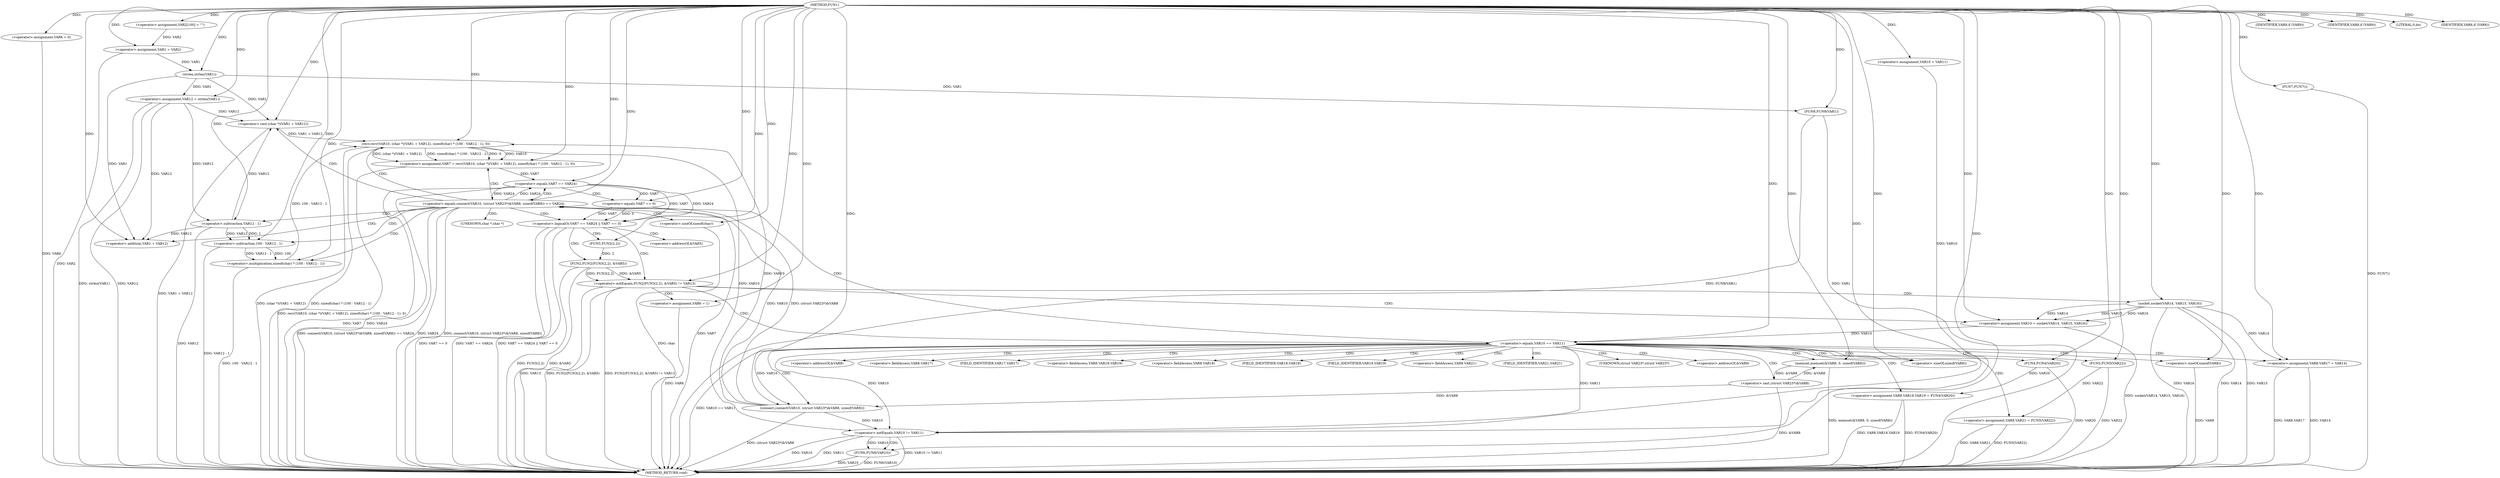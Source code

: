 digraph FUN1 {  
"1000100" [label = "(METHOD,FUN1)" ]
"1000246" [label = "(METHOD_RETURN,void)" ]
"1000104" [label = "(<operator>.assignment,VAR2[100] = \"\")" ]
"1000107" [label = "(<operator>.assignment,VAR1 = VAR2)" ]
"1000115" [label = "(<operator>.assignment,VAR6 = 0)" ]
"1000122" [label = "(<operator>.assignment,VAR10 = VAR11)" ]
"1000126" [label = "(<operator>.assignment,VAR12 = strlen(VAR1))" ]
"1000128" [label = "(strlen,strlen(VAR1))" ]
"1000133" [label = "(<operator>.notEquals,FUN2(FUN3(2,2), &VAR5) != VAR13)" ]
"1000134" [label = "(FUN2,FUN2(FUN3(2,2), &VAR5))" ]
"1000135" [label = "(FUN3,FUN3(2,2))" ]
"1000143" [label = "(<operator>.assignment,VAR6 = 1)" ]
"1000146" [label = "(<operator>.assignment,VAR10 = socket(VAR14, VAR15, VAR16))" ]
"1000148" [label = "(socket,socket(VAR14, VAR15, VAR16))" ]
"1000153" [label = "(<operator>.equals,VAR10 == VAR11)" ]
"1000158" [label = "(memset,memset(&VAR8, 0, sizeof(VAR8)))" ]
"1000162" [label = "(<operator>.sizeOf,sizeof(VAR8))" ]
"1000164" [label = "(<operator>.assignment,VAR8.VAR17 = VAR14)" ]
"1000169" [label = "(<operator>.assignment,VAR8.VAR18.VAR19 = FUN4(VAR20))" ]
"1000175" [label = "(FUN4,FUN4(VAR20))" ]
"1000177" [label = "(<operator>.assignment,VAR8.VAR21 = FUN5(VAR22))" ]
"1000181" [label = "(FUN5,FUN5(VAR22))" ]
"1000184" [label = "(<operator>.equals,connect(VAR10, (struct VAR23*)&VAR8, sizeof(VAR8)) == VAR24)" ]
"1000185" [label = "(connect,connect(VAR10, (struct VAR23*)&VAR8, sizeof(VAR8)))" ]
"1000187" [label = "(<operator>.cast,(struct VAR23*)&VAR8)" ]
"1000191" [label = "(<operator>.sizeOf,sizeof(VAR8))" ]
"1000196" [label = "(<operator>.assignment,VAR7 = recv(VAR10, (char *)(VAR1 + VAR12), sizeof(char) * (100 - VAR12 - 1), 0))" ]
"1000198" [label = "(recv,recv(VAR10, (char *)(VAR1 + VAR12), sizeof(char) * (100 - VAR12 - 1), 0))" ]
"1000200" [label = "(<operator>.cast,(char *)(VAR1 + VAR12))" ]
"1000202" [label = "(<operator>.addition,VAR1 + VAR12)" ]
"1000205" [label = "(<operator>.multiplication,sizeof(char) * (100 - VAR12 - 1))" ]
"1000206" [label = "(<operator>.sizeOf,sizeof(char))" ]
"1000208" [label = "(<operator>.subtraction,100 - VAR12 - 1)" ]
"1000210" [label = "(<operator>.subtraction,VAR12 - 1)" ]
"1000215" [label = "(<operator>.logicalOr,VAR7 == VAR24 || VAR7 == 0)" ]
"1000216" [label = "(<operator>.equals,VAR7 == VAR24)" ]
"1000219" [label = "(<operator>.equals,VAR7 == 0)" ]
"1000225" [label = "(IDENTIFIER,VAR9,if (VAR9))" ]
"1000228" [label = "(IDENTIFIER,VAR9,if (VAR9))" ]
"1000230" [label = "(LITERAL,0,do)" ]
"1000232" [label = "(<operator>.notEquals,VAR10 != VAR11)" ]
"1000236" [label = "(FUN6,FUN6(VAR10))" ]
"1000239" [label = "(IDENTIFIER,VAR6,if (VAR6))" ]
"1000241" [label = "(FUN7,FUN7())" ]
"1000244" [label = "(FUN8,FUN8(VAR1))" ]
"1000138" [label = "(<operator>.addressOf,&VAR5)" ]
"1000159" [label = "(<operator>.addressOf,&VAR8)" ]
"1000165" [label = "(<operator>.fieldAccess,VAR8.VAR17)" ]
"1000167" [label = "(FIELD_IDENTIFIER,VAR17,VAR17)" ]
"1000170" [label = "(<operator>.fieldAccess,VAR8.VAR18.VAR19)" ]
"1000171" [label = "(<operator>.fieldAccess,VAR8.VAR18)" ]
"1000173" [label = "(FIELD_IDENTIFIER,VAR18,VAR18)" ]
"1000174" [label = "(FIELD_IDENTIFIER,VAR19,VAR19)" ]
"1000178" [label = "(<operator>.fieldAccess,VAR8.VAR21)" ]
"1000180" [label = "(FIELD_IDENTIFIER,VAR21,VAR21)" ]
"1000188" [label = "(UNKNOWN,struct VAR23*,struct VAR23*)" ]
"1000189" [label = "(<operator>.addressOf,&VAR8)" ]
"1000201" [label = "(UNKNOWN,char *,char *)" ]
  "1000185" -> "1000246"  [ label = "DDG: (struct VAR23*)&VAR8"] 
  "1000236" -> "1000246"  [ label = "DDG: VAR10"] 
  "1000184" -> "1000246"  [ label = "DDG: connect(VAR10, (struct VAR23*)&VAR8, sizeof(VAR8))"] 
  "1000215" -> "1000246"  [ label = "DDG: VAR7 == 0"] 
  "1000177" -> "1000246"  [ label = "DDG: FUN5(VAR22)"] 
  "1000133" -> "1000246"  [ label = "DDG: FUN2(FUN3(2,2), &VAR5) != VAR13"] 
  "1000232" -> "1000246"  [ label = "DDG: VAR10 != VAR11"] 
  "1000181" -> "1000246"  [ label = "DDG: VAR22"] 
  "1000177" -> "1000246"  [ label = "DDG: VAR8.VAR21"] 
  "1000164" -> "1000246"  [ label = "DDG: VAR14"] 
  "1000208" -> "1000246"  [ label = "DDG: VAR12 - 1"] 
  "1000236" -> "1000246"  [ label = "DDG: FUN6(VAR10)"] 
  "1000148" -> "1000246"  [ label = "DDG: VAR16"] 
  "1000232" -> "1000246"  [ label = "DDG: VAR10"] 
  "1000198" -> "1000246"  [ label = "DDG: (char *)(VAR1 + VAR12)"] 
  "1000215" -> "1000246"  [ label = "DDG: VAR7 == VAR24"] 
  "1000216" -> "1000246"  [ label = "DDG: VAR7"] 
  "1000187" -> "1000246"  [ label = "DDG: &VAR8"] 
  "1000133" -> "1000246"  [ label = "DDG: VAR13"] 
  "1000184" -> "1000246"  [ label = "DDG: connect(VAR10, (struct VAR23*)&VAR8, sizeof(VAR8)) == VAR24"] 
  "1000158" -> "1000246"  [ label = "DDG: memset(&VAR8, 0, sizeof(VAR8))"] 
  "1000143" -> "1000246"  [ label = "DDG: VAR6"] 
  "1000133" -> "1000246"  [ label = "DDG: FUN2(FUN3(2,2), &VAR5)"] 
  "1000216" -> "1000246"  [ label = "DDG: VAR24"] 
  "1000205" -> "1000246"  [ label = "DDG: 100 - VAR12 - 1"] 
  "1000148" -> "1000246"  [ label = "DDG: VAR14"] 
  "1000146" -> "1000246"  [ label = "DDG: socket(VAR14, VAR15, VAR16)"] 
  "1000175" -> "1000246"  [ label = "DDG: VAR20"] 
  "1000206" -> "1000246"  [ label = "DDG: char"] 
  "1000126" -> "1000246"  [ label = "DDG: VAR12"] 
  "1000153" -> "1000246"  [ label = "DDG: VAR10 == VAR11"] 
  "1000134" -> "1000246"  [ label = "DDG: FUN3(2,2)"] 
  "1000184" -> "1000246"  [ label = "DDG: VAR24"] 
  "1000210" -> "1000246"  [ label = "DDG: VAR12"] 
  "1000232" -> "1000246"  [ label = "DDG: VAR11"] 
  "1000219" -> "1000246"  [ label = "DDG: VAR7"] 
  "1000215" -> "1000246"  [ label = "DDG: VAR7 == VAR24 || VAR7 == 0"] 
  "1000244" -> "1000246"  [ label = "DDG: FUN8(VAR1)"] 
  "1000169" -> "1000246"  [ label = "DDG: VAR8.VAR18.VAR19"] 
  "1000148" -> "1000246"  [ label = "DDG: VAR15"] 
  "1000126" -> "1000246"  [ label = "DDG: strlen(VAR1)"] 
  "1000134" -> "1000246"  [ label = "DDG: &VAR5"] 
  "1000198" -> "1000246"  [ label = "DDG: sizeof(char) * (100 - VAR12 - 1)"] 
  "1000244" -> "1000246"  [ label = "DDG: VAR1"] 
  "1000241" -> "1000246"  [ label = "DDG: FUN7()"] 
  "1000115" -> "1000246"  [ label = "DDG: VAR6"] 
  "1000191" -> "1000246"  [ label = "DDG: VAR8"] 
  "1000169" -> "1000246"  [ label = "DDG: FUN4(VAR20)"] 
  "1000107" -> "1000246"  [ label = "DDG: VAR2"] 
  "1000200" -> "1000246"  [ label = "DDG: VAR1 + VAR12"] 
  "1000196" -> "1000246"  [ label = "DDG: recv(VAR10, (char *)(VAR1 + VAR12), sizeof(char) * (100 - VAR12 - 1), 0)"] 
  "1000164" -> "1000246"  [ label = "DDG: VAR8.VAR17"] 
  "1000100" -> "1000104"  [ label = "DDG: "] 
  "1000104" -> "1000107"  [ label = "DDG: VAR2"] 
  "1000100" -> "1000107"  [ label = "DDG: "] 
  "1000100" -> "1000115"  [ label = "DDG: "] 
  "1000100" -> "1000122"  [ label = "DDG: "] 
  "1000128" -> "1000126"  [ label = "DDG: VAR1"] 
  "1000100" -> "1000126"  [ label = "DDG: "] 
  "1000107" -> "1000128"  [ label = "DDG: VAR1"] 
  "1000100" -> "1000128"  [ label = "DDG: "] 
  "1000134" -> "1000133"  [ label = "DDG: FUN3(2,2)"] 
  "1000134" -> "1000133"  [ label = "DDG: &VAR5"] 
  "1000135" -> "1000134"  [ label = "DDG: 2"] 
  "1000100" -> "1000135"  [ label = "DDG: "] 
  "1000100" -> "1000133"  [ label = "DDG: "] 
  "1000100" -> "1000143"  [ label = "DDG: "] 
  "1000148" -> "1000146"  [ label = "DDG: VAR14"] 
  "1000148" -> "1000146"  [ label = "DDG: VAR15"] 
  "1000148" -> "1000146"  [ label = "DDG: VAR16"] 
  "1000100" -> "1000146"  [ label = "DDG: "] 
  "1000100" -> "1000148"  [ label = "DDG: "] 
  "1000146" -> "1000153"  [ label = "DDG: VAR10"] 
  "1000100" -> "1000153"  [ label = "DDG: "] 
  "1000187" -> "1000158"  [ label = "DDG: &VAR8"] 
  "1000100" -> "1000158"  [ label = "DDG: "] 
  "1000100" -> "1000162"  [ label = "DDG: "] 
  "1000148" -> "1000164"  [ label = "DDG: VAR14"] 
  "1000100" -> "1000164"  [ label = "DDG: "] 
  "1000175" -> "1000169"  [ label = "DDG: VAR20"] 
  "1000100" -> "1000175"  [ label = "DDG: "] 
  "1000181" -> "1000177"  [ label = "DDG: VAR22"] 
  "1000100" -> "1000181"  [ label = "DDG: "] 
  "1000185" -> "1000184"  [ label = "DDG: VAR10"] 
  "1000185" -> "1000184"  [ label = "DDG: (struct VAR23*)&VAR8"] 
  "1000153" -> "1000185"  [ label = "DDG: VAR10"] 
  "1000100" -> "1000185"  [ label = "DDG: "] 
  "1000187" -> "1000185"  [ label = "DDG: &VAR8"] 
  "1000158" -> "1000187"  [ label = "DDG: &VAR8"] 
  "1000100" -> "1000191"  [ label = "DDG: "] 
  "1000216" -> "1000184"  [ label = "DDG: VAR24"] 
  "1000100" -> "1000184"  [ label = "DDG: "] 
  "1000198" -> "1000196"  [ label = "DDG: VAR10"] 
  "1000198" -> "1000196"  [ label = "DDG: (char *)(VAR1 + VAR12)"] 
  "1000198" -> "1000196"  [ label = "DDG: sizeof(char) * (100 - VAR12 - 1)"] 
  "1000198" -> "1000196"  [ label = "DDG: 0"] 
  "1000100" -> "1000196"  [ label = "DDG: "] 
  "1000185" -> "1000198"  [ label = "DDG: VAR10"] 
  "1000100" -> "1000198"  [ label = "DDG: "] 
  "1000200" -> "1000198"  [ label = "DDG: VAR1 + VAR12"] 
  "1000128" -> "1000200"  [ label = "DDG: VAR1"] 
  "1000100" -> "1000200"  [ label = "DDG: "] 
  "1000126" -> "1000200"  [ label = "DDG: VAR12"] 
  "1000210" -> "1000200"  [ label = "DDG: VAR12"] 
  "1000128" -> "1000202"  [ label = "DDG: VAR1"] 
  "1000100" -> "1000202"  [ label = "DDG: "] 
  "1000126" -> "1000202"  [ label = "DDG: VAR12"] 
  "1000210" -> "1000202"  [ label = "DDG: VAR12"] 
  "1000205" -> "1000198"  [ label = "DDG: 100 - VAR12 - 1"] 
  "1000100" -> "1000205"  [ label = "DDG: "] 
  "1000100" -> "1000206"  [ label = "DDG: "] 
  "1000208" -> "1000205"  [ label = "DDG: 100"] 
  "1000208" -> "1000205"  [ label = "DDG: VAR12 - 1"] 
  "1000100" -> "1000208"  [ label = "DDG: "] 
  "1000210" -> "1000208"  [ label = "DDG: VAR12"] 
  "1000210" -> "1000208"  [ label = "DDG: 1"] 
  "1000100" -> "1000210"  [ label = "DDG: "] 
  "1000126" -> "1000210"  [ label = "DDG: VAR12"] 
  "1000216" -> "1000215"  [ label = "DDG: VAR7"] 
  "1000216" -> "1000215"  [ label = "DDG: VAR24"] 
  "1000196" -> "1000216"  [ label = "DDG: VAR7"] 
  "1000100" -> "1000216"  [ label = "DDG: "] 
  "1000184" -> "1000216"  [ label = "DDG: VAR24"] 
  "1000219" -> "1000215"  [ label = "DDG: VAR7"] 
  "1000219" -> "1000215"  [ label = "DDG: 0"] 
  "1000216" -> "1000219"  [ label = "DDG: VAR7"] 
  "1000100" -> "1000219"  [ label = "DDG: "] 
  "1000100" -> "1000225"  [ label = "DDG: "] 
  "1000100" -> "1000228"  [ label = "DDG: "] 
  "1000100" -> "1000230"  [ label = "DDG: "] 
  "1000185" -> "1000232"  [ label = "DDG: VAR10"] 
  "1000122" -> "1000232"  [ label = "DDG: VAR10"] 
  "1000153" -> "1000232"  [ label = "DDG: VAR10"] 
  "1000198" -> "1000232"  [ label = "DDG: VAR10"] 
  "1000100" -> "1000232"  [ label = "DDG: "] 
  "1000153" -> "1000232"  [ label = "DDG: VAR11"] 
  "1000232" -> "1000236"  [ label = "DDG: VAR10"] 
  "1000100" -> "1000236"  [ label = "DDG: "] 
  "1000100" -> "1000239"  [ label = "DDG: "] 
  "1000100" -> "1000241"  [ label = "DDG: "] 
  "1000128" -> "1000244"  [ label = "DDG: VAR1"] 
  "1000100" -> "1000244"  [ label = "DDG: "] 
  "1000133" -> "1000153"  [ label = "CDG: "] 
  "1000133" -> "1000148"  [ label = "CDG: "] 
  "1000133" -> "1000143"  [ label = "CDG: "] 
  "1000133" -> "1000146"  [ label = "CDG: "] 
  "1000153" -> "1000164"  [ label = "CDG: "] 
  "1000153" -> "1000174"  [ label = "CDG: "] 
  "1000153" -> "1000191"  [ label = "CDG: "] 
  "1000153" -> "1000180"  [ label = "CDG: "] 
  "1000153" -> "1000165"  [ label = "CDG: "] 
  "1000153" -> "1000189"  [ label = "CDG: "] 
  "1000153" -> "1000169"  [ label = "CDG: "] 
  "1000153" -> "1000178"  [ label = "CDG: "] 
  "1000153" -> "1000188"  [ label = "CDG: "] 
  "1000153" -> "1000159"  [ label = "CDG: "] 
  "1000153" -> "1000167"  [ label = "CDG: "] 
  "1000153" -> "1000173"  [ label = "CDG: "] 
  "1000153" -> "1000158"  [ label = "CDG: "] 
  "1000153" -> "1000175"  [ label = "CDG: "] 
  "1000153" -> "1000170"  [ label = "CDG: "] 
  "1000153" -> "1000171"  [ label = "CDG: "] 
  "1000153" -> "1000184"  [ label = "CDG: "] 
  "1000153" -> "1000177"  [ label = "CDG: "] 
  "1000153" -> "1000162"  [ label = "CDG: "] 
  "1000153" -> "1000187"  [ label = "CDG: "] 
  "1000153" -> "1000181"  [ label = "CDG: "] 
  "1000153" -> "1000185"  [ label = "CDG: "] 
  "1000184" -> "1000200"  [ label = "CDG: "] 
  "1000184" -> "1000208"  [ label = "CDG: "] 
  "1000184" -> "1000216"  [ label = "CDG: "] 
  "1000184" -> "1000196"  [ label = "CDG: "] 
  "1000184" -> "1000210"  [ label = "CDG: "] 
  "1000184" -> "1000215"  [ label = "CDG: "] 
  "1000184" -> "1000206"  [ label = "CDG: "] 
  "1000184" -> "1000205"  [ label = "CDG: "] 
  "1000184" -> "1000201"  [ label = "CDG: "] 
  "1000184" -> "1000202"  [ label = "CDG: "] 
  "1000184" -> "1000198"  [ label = "CDG: "] 
  "1000215" -> "1000135"  [ label = "CDG: "] 
  "1000215" -> "1000133"  [ label = "CDG: "] 
  "1000215" -> "1000138"  [ label = "CDG: "] 
  "1000215" -> "1000134"  [ label = "CDG: "] 
  "1000216" -> "1000219"  [ label = "CDG: "] 
  "1000232" -> "1000236"  [ label = "CDG: "] 
}
